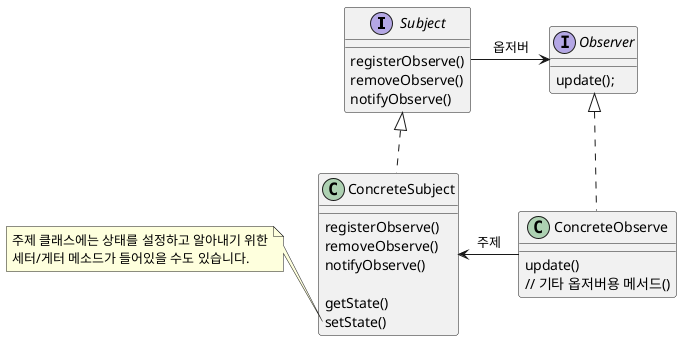 @startuml
interface "Subject" as s {
    registerObserve()
    removeObserve()
    notifyObserve()
}

interface "Observer" as o {
update();
}


class "ConcreteSubject" as cs implements s  {
   registerObserve()
   removeObserve()
   notifyObserve()

   getState()
   setState()
}


class "ConcreteObserve" as co implements  o {
update()
// 기타 옵저버용 메서드()
}

s -right-> o : 옵저버
co -left-> cs : 주제

note left of cs::setState
주제 클래스에는 상태를 설정하고 알아내기 위한
세터/게터 메소드가 들어있을 수도 있습니다.
end note

@enduml
